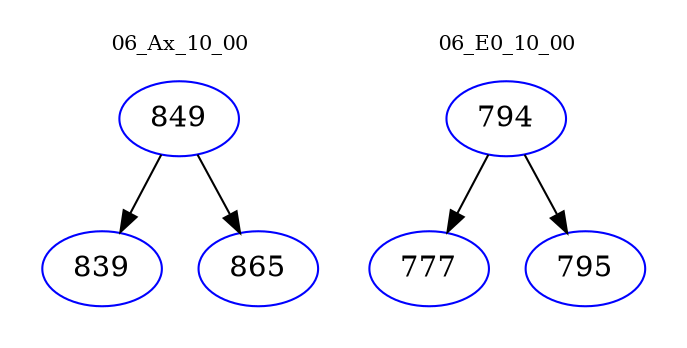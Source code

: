 digraph{
subgraph cluster_0 {
color = white
label = "06_Ax_10_00";
fontsize=10;
T0_849 [label="849", color="blue"]
T0_849 -> T0_839 [color="black"]
T0_839 [label="839", color="blue"]
T0_849 -> T0_865 [color="black"]
T0_865 [label="865", color="blue"]
}
subgraph cluster_1 {
color = white
label = "06_E0_10_00";
fontsize=10;
T1_794 [label="794", color="blue"]
T1_794 -> T1_777 [color="black"]
T1_777 [label="777", color="blue"]
T1_794 -> T1_795 [color="black"]
T1_795 [label="795", color="blue"]
}
}

